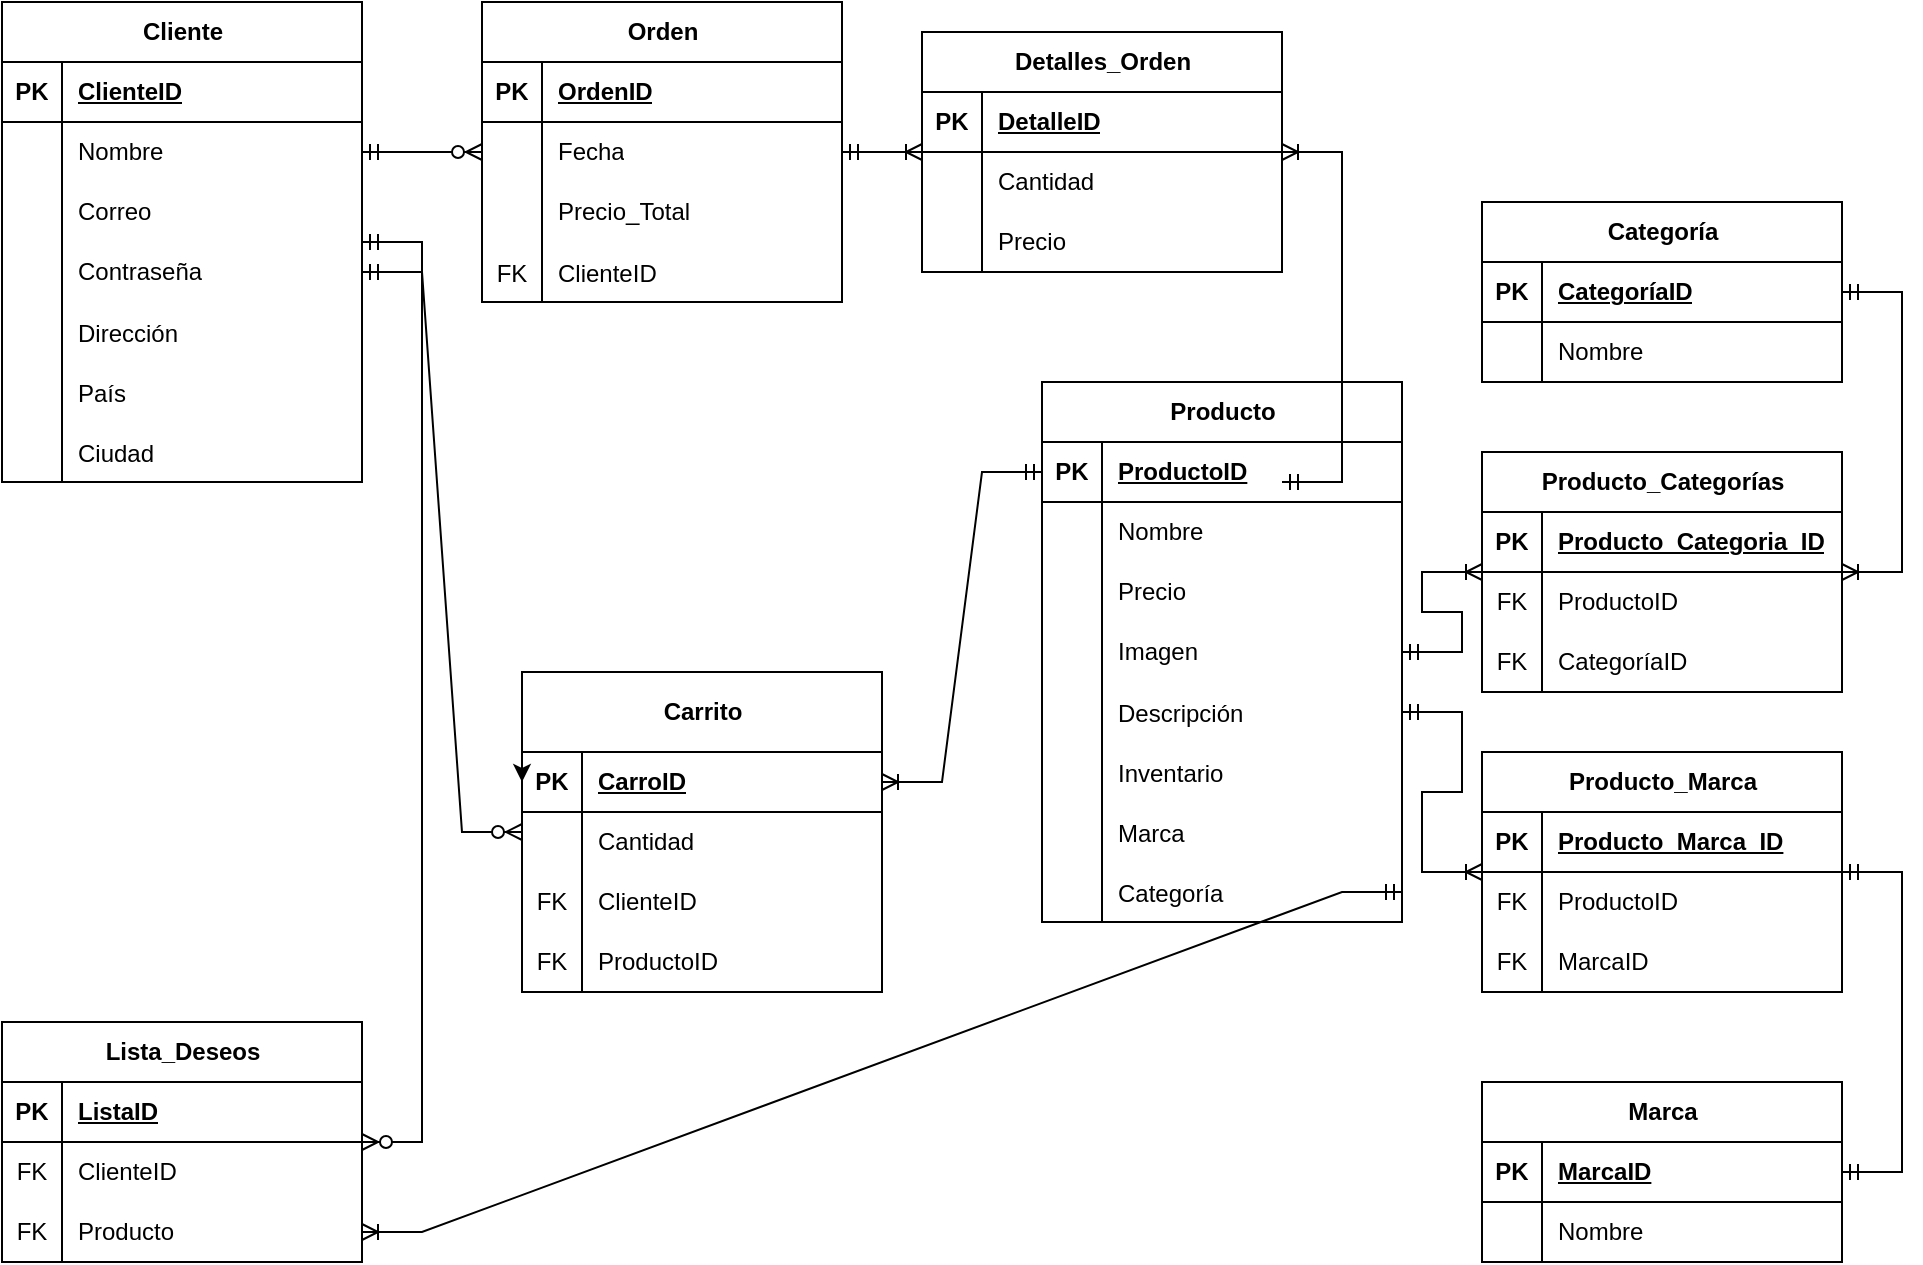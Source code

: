 <mxfile version="21.6.1" type="device">
  <diagram id="R2lEEEUBdFMjLlhIrx00" name="Page-1">
    <mxGraphModel dx="1440" dy="927" grid="1" gridSize="20" guides="1" tooltips="1" connect="1" arrows="1" fold="1" page="1" pageScale="1" pageWidth="1100" pageHeight="850" math="0" shadow="0" extFonts="Permanent Marker^https://fonts.googleapis.com/css?family=Permanent+Marker">
      <root>
        <mxCell id="0" />
        <mxCell id="1" parent="0" />
        <mxCell id="_iMURijKFg16cA9zglMu-1" value="Cliente" style="shape=table;startSize=30;container=1;collapsible=1;childLayout=tableLayout;fixedRows=1;rowLines=0;fontStyle=1;align=center;resizeLast=1;html=1;" vertex="1" parent="1">
          <mxGeometry x="80" y="20" width="180" height="240" as="geometry">
            <mxRectangle x="80" y="80" width="100" height="40" as="alternateBounds" />
          </mxGeometry>
        </mxCell>
        <mxCell id="_iMURijKFg16cA9zglMu-2" value="" style="shape=tableRow;horizontal=0;startSize=0;swimlaneHead=0;swimlaneBody=0;fillColor=none;collapsible=0;dropTarget=0;points=[[0,0.5],[1,0.5]];portConstraint=eastwest;top=0;left=0;right=0;bottom=1;" vertex="1" parent="_iMURijKFg16cA9zglMu-1">
          <mxGeometry y="30" width="180" height="30" as="geometry" />
        </mxCell>
        <mxCell id="_iMURijKFg16cA9zglMu-3" value="PK" style="shape=partialRectangle;connectable=0;fillColor=none;top=0;left=0;bottom=0;right=0;fontStyle=1;overflow=hidden;whiteSpace=wrap;html=1;" vertex="1" parent="_iMURijKFg16cA9zglMu-2">
          <mxGeometry width="30" height="30" as="geometry">
            <mxRectangle width="30" height="30" as="alternateBounds" />
          </mxGeometry>
        </mxCell>
        <mxCell id="_iMURijKFg16cA9zglMu-4" value="ClienteID" style="shape=partialRectangle;connectable=0;fillColor=none;top=0;left=0;bottom=0;right=0;align=left;spacingLeft=6;fontStyle=5;overflow=hidden;whiteSpace=wrap;html=1;" vertex="1" parent="_iMURijKFg16cA9zglMu-2">
          <mxGeometry x="30" width="150" height="30" as="geometry">
            <mxRectangle width="150" height="30" as="alternateBounds" />
          </mxGeometry>
        </mxCell>
        <mxCell id="_iMURijKFg16cA9zglMu-5" value="" style="shape=tableRow;horizontal=0;startSize=0;swimlaneHead=0;swimlaneBody=0;fillColor=none;collapsible=0;dropTarget=0;points=[[0,0.5],[1,0.5]];portConstraint=eastwest;top=0;left=0;right=0;bottom=0;" vertex="1" parent="_iMURijKFg16cA9zglMu-1">
          <mxGeometry y="60" width="180" height="30" as="geometry" />
        </mxCell>
        <mxCell id="_iMURijKFg16cA9zglMu-6" value="" style="shape=partialRectangle;connectable=0;fillColor=none;top=0;left=0;bottom=0;right=0;editable=1;overflow=hidden;whiteSpace=wrap;html=1;" vertex="1" parent="_iMURijKFg16cA9zglMu-5">
          <mxGeometry width="30" height="30" as="geometry">
            <mxRectangle width="30" height="30" as="alternateBounds" />
          </mxGeometry>
        </mxCell>
        <mxCell id="_iMURijKFg16cA9zglMu-7" value="Nombre" style="shape=partialRectangle;connectable=0;fillColor=none;top=0;left=0;bottom=0;right=0;align=left;spacingLeft=6;overflow=hidden;whiteSpace=wrap;html=1;" vertex="1" parent="_iMURijKFg16cA9zglMu-5">
          <mxGeometry x="30" width="150" height="30" as="geometry">
            <mxRectangle width="150" height="30" as="alternateBounds" />
          </mxGeometry>
        </mxCell>
        <mxCell id="_iMURijKFg16cA9zglMu-8" value="" style="shape=tableRow;horizontal=0;startSize=0;swimlaneHead=0;swimlaneBody=0;fillColor=none;collapsible=0;dropTarget=0;points=[[0,0.5],[1,0.5]];portConstraint=eastwest;top=0;left=0;right=0;bottom=0;" vertex="1" parent="_iMURijKFg16cA9zglMu-1">
          <mxGeometry y="90" width="180" height="30" as="geometry" />
        </mxCell>
        <mxCell id="_iMURijKFg16cA9zglMu-9" value="" style="shape=partialRectangle;connectable=0;fillColor=none;top=0;left=0;bottom=0;right=0;editable=1;overflow=hidden;whiteSpace=wrap;html=1;" vertex="1" parent="_iMURijKFg16cA9zglMu-8">
          <mxGeometry width="30" height="30" as="geometry">
            <mxRectangle width="30" height="30" as="alternateBounds" />
          </mxGeometry>
        </mxCell>
        <mxCell id="_iMURijKFg16cA9zglMu-10" value="Correo" style="shape=partialRectangle;connectable=0;fillColor=none;top=0;left=0;bottom=0;right=0;align=left;spacingLeft=6;overflow=hidden;whiteSpace=wrap;html=1;" vertex="1" parent="_iMURijKFg16cA9zglMu-8">
          <mxGeometry x="30" width="150" height="30" as="geometry">
            <mxRectangle width="150" height="30" as="alternateBounds" />
          </mxGeometry>
        </mxCell>
        <mxCell id="_iMURijKFg16cA9zglMu-11" value="" style="shape=tableRow;horizontal=0;startSize=0;swimlaneHead=0;swimlaneBody=0;fillColor=none;collapsible=0;dropTarget=0;points=[[0,0.5],[1,0.5]];portConstraint=eastwest;top=0;left=0;right=0;bottom=0;" vertex="1" parent="_iMURijKFg16cA9zglMu-1">
          <mxGeometry y="120" width="180" height="30" as="geometry" />
        </mxCell>
        <mxCell id="_iMURijKFg16cA9zglMu-12" value="" style="shape=partialRectangle;connectable=0;fillColor=none;top=0;left=0;bottom=0;right=0;editable=1;overflow=hidden;whiteSpace=wrap;html=1;" vertex="1" parent="_iMURijKFg16cA9zglMu-11">
          <mxGeometry width="30" height="30" as="geometry">
            <mxRectangle width="30" height="30" as="alternateBounds" />
          </mxGeometry>
        </mxCell>
        <mxCell id="_iMURijKFg16cA9zglMu-13" value="Contraseña" style="shape=partialRectangle;connectable=0;fillColor=none;top=0;left=0;bottom=0;right=0;align=left;spacingLeft=6;overflow=hidden;whiteSpace=wrap;html=1;" vertex="1" parent="_iMURijKFg16cA9zglMu-11">
          <mxGeometry x="30" width="150" height="30" as="geometry">
            <mxRectangle width="150" height="30" as="alternateBounds" />
          </mxGeometry>
        </mxCell>
        <mxCell id="_iMURijKFg16cA9zglMu-166" value="" style="shape=tableRow;horizontal=0;startSize=0;swimlaneHead=0;swimlaneBody=0;fillColor=none;collapsible=0;dropTarget=0;points=[[0,0.5],[1,0.5]];portConstraint=eastwest;top=0;left=0;right=0;bottom=0;" vertex="1" parent="_iMURijKFg16cA9zglMu-1">
          <mxGeometry y="150" width="180" height="30" as="geometry" />
        </mxCell>
        <mxCell id="_iMURijKFg16cA9zglMu-167" value="" style="shape=partialRectangle;connectable=0;fillColor=none;top=0;left=0;bottom=0;right=0;editable=1;overflow=hidden;" vertex="1" parent="_iMURijKFg16cA9zglMu-166">
          <mxGeometry width="30" height="30" as="geometry">
            <mxRectangle width="30" height="30" as="alternateBounds" />
          </mxGeometry>
        </mxCell>
        <mxCell id="_iMURijKFg16cA9zglMu-168" value="Dirección" style="shape=partialRectangle;connectable=0;fillColor=none;top=0;left=0;bottom=0;right=0;align=left;spacingLeft=6;overflow=hidden;" vertex="1" parent="_iMURijKFg16cA9zglMu-166">
          <mxGeometry x="30" width="150" height="30" as="geometry">
            <mxRectangle width="150" height="30" as="alternateBounds" />
          </mxGeometry>
        </mxCell>
        <mxCell id="_iMURijKFg16cA9zglMu-169" value="" style="shape=tableRow;horizontal=0;startSize=0;swimlaneHead=0;swimlaneBody=0;fillColor=none;collapsible=0;dropTarget=0;points=[[0,0.5],[1,0.5]];portConstraint=eastwest;top=0;left=0;right=0;bottom=0;" vertex="1" parent="_iMURijKFg16cA9zglMu-1">
          <mxGeometry y="180" width="180" height="30" as="geometry" />
        </mxCell>
        <mxCell id="_iMURijKFg16cA9zglMu-170" value="" style="shape=partialRectangle;connectable=0;fillColor=none;top=0;left=0;bottom=0;right=0;editable=1;overflow=hidden;" vertex="1" parent="_iMURijKFg16cA9zglMu-169">
          <mxGeometry width="30" height="30" as="geometry">
            <mxRectangle width="30" height="30" as="alternateBounds" />
          </mxGeometry>
        </mxCell>
        <mxCell id="_iMURijKFg16cA9zglMu-171" value="País" style="shape=partialRectangle;connectable=0;fillColor=none;top=0;left=0;bottom=0;right=0;align=left;spacingLeft=6;overflow=hidden;" vertex="1" parent="_iMURijKFg16cA9zglMu-169">
          <mxGeometry x="30" width="150" height="30" as="geometry">
            <mxRectangle width="150" height="30" as="alternateBounds" />
          </mxGeometry>
        </mxCell>
        <mxCell id="_iMURijKFg16cA9zglMu-178" value="" style="shape=tableRow;horizontal=0;startSize=0;swimlaneHead=0;swimlaneBody=0;fillColor=none;collapsible=0;dropTarget=0;points=[[0,0.5],[1,0.5]];portConstraint=eastwest;top=0;left=0;right=0;bottom=0;" vertex="1" parent="_iMURijKFg16cA9zglMu-1">
          <mxGeometry y="210" width="180" height="30" as="geometry" />
        </mxCell>
        <mxCell id="_iMURijKFg16cA9zglMu-179" value="" style="shape=partialRectangle;connectable=0;fillColor=none;top=0;left=0;bottom=0;right=0;editable=1;overflow=hidden;" vertex="1" parent="_iMURijKFg16cA9zglMu-178">
          <mxGeometry width="30" height="30" as="geometry">
            <mxRectangle width="30" height="30" as="alternateBounds" />
          </mxGeometry>
        </mxCell>
        <mxCell id="_iMURijKFg16cA9zglMu-180" value="Ciudad" style="shape=partialRectangle;connectable=0;fillColor=none;top=0;left=0;bottom=0;right=0;align=left;spacingLeft=6;overflow=hidden;" vertex="1" parent="_iMURijKFg16cA9zglMu-178">
          <mxGeometry x="30" width="150" height="30" as="geometry">
            <mxRectangle width="150" height="30" as="alternateBounds" />
          </mxGeometry>
        </mxCell>
        <mxCell id="_iMURijKFg16cA9zglMu-27" value="Orden" style="shape=table;startSize=30;container=1;collapsible=1;childLayout=tableLayout;fixedRows=1;rowLines=0;fontStyle=1;align=center;resizeLast=1;html=1;" vertex="1" parent="1">
          <mxGeometry x="320" y="20" width="180" height="150" as="geometry">
            <mxRectangle x="160" y="460" width="100" height="40" as="alternateBounds" />
          </mxGeometry>
        </mxCell>
        <mxCell id="_iMURijKFg16cA9zglMu-28" value="" style="shape=tableRow;horizontal=0;startSize=0;swimlaneHead=0;swimlaneBody=0;fillColor=none;collapsible=0;dropTarget=0;points=[[0,0.5],[1,0.5]];portConstraint=eastwest;top=0;left=0;right=0;bottom=1;" vertex="1" parent="_iMURijKFg16cA9zglMu-27">
          <mxGeometry y="30" width="180" height="30" as="geometry" />
        </mxCell>
        <mxCell id="_iMURijKFg16cA9zglMu-29" value="PK" style="shape=partialRectangle;connectable=0;fillColor=none;top=0;left=0;bottom=0;right=0;fontStyle=1;overflow=hidden;whiteSpace=wrap;html=1;" vertex="1" parent="_iMURijKFg16cA9zglMu-28">
          <mxGeometry width="30" height="30" as="geometry">
            <mxRectangle width="30" height="30" as="alternateBounds" />
          </mxGeometry>
        </mxCell>
        <mxCell id="_iMURijKFg16cA9zglMu-30" value="OrdenID" style="shape=partialRectangle;connectable=0;fillColor=none;top=0;left=0;bottom=0;right=0;align=left;spacingLeft=6;fontStyle=5;overflow=hidden;whiteSpace=wrap;html=1;" vertex="1" parent="_iMURijKFg16cA9zglMu-28">
          <mxGeometry x="30" width="150" height="30" as="geometry">
            <mxRectangle width="150" height="30" as="alternateBounds" />
          </mxGeometry>
        </mxCell>
        <mxCell id="_iMURijKFg16cA9zglMu-31" value="" style="shape=tableRow;horizontal=0;startSize=0;swimlaneHead=0;swimlaneBody=0;fillColor=none;collapsible=0;dropTarget=0;points=[[0,0.5],[1,0.5]];portConstraint=eastwest;top=0;left=0;right=0;bottom=0;" vertex="1" parent="_iMURijKFg16cA9zglMu-27">
          <mxGeometry y="60" width="180" height="30" as="geometry" />
        </mxCell>
        <mxCell id="_iMURijKFg16cA9zglMu-32" value="" style="shape=partialRectangle;connectable=0;fillColor=none;top=0;left=0;bottom=0;right=0;editable=1;overflow=hidden;whiteSpace=wrap;html=1;" vertex="1" parent="_iMURijKFg16cA9zglMu-31">
          <mxGeometry width="30" height="30" as="geometry">
            <mxRectangle width="30" height="30" as="alternateBounds" />
          </mxGeometry>
        </mxCell>
        <mxCell id="_iMURijKFg16cA9zglMu-33" value="Fecha" style="shape=partialRectangle;connectable=0;fillColor=none;top=0;left=0;bottom=0;right=0;align=left;spacingLeft=6;overflow=hidden;whiteSpace=wrap;html=1;" vertex="1" parent="_iMURijKFg16cA9zglMu-31">
          <mxGeometry x="30" width="150" height="30" as="geometry">
            <mxRectangle width="150" height="30" as="alternateBounds" />
          </mxGeometry>
        </mxCell>
        <mxCell id="_iMURijKFg16cA9zglMu-34" value="" style="shape=tableRow;horizontal=0;startSize=0;swimlaneHead=0;swimlaneBody=0;fillColor=none;collapsible=0;dropTarget=0;points=[[0,0.5],[1,0.5]];portConstraint=eastwest;top=0;left=0;right=0;bottom=0;" vertex="1" parent="_iMURijKFg16cA9zglMu-27">
          <mxGeometry y="90" width="180" height="30" as="geometry" />
        </mxCell>
        <mxCell id="_iMURijKFg16cA9zglMu-35" value="" style="shape=partialRectangle;connectable=0;fillColor=none;top=0;left=0;bottom=0;right=0;editable=1;overflow=hidden;whiteSpace=wrap;html=1;" vertex="1" parent="_iMURijKFg16cA9zglMu-34">
          <mxGeometry width="30" height="30" as="geometry">
            <mxRectangle width="30" height="30" as="alternateBounds" />
          </mxGeometry>
        </mxCell>
        <mxCell id="_iMURijKFg16cA9zglMu-36" value="Precio_Total" style="shape=partialRectangle;connectable=0;fillColor=none;top=0;left=0;bottom=0;right=0;align=left;spacingLeft=6;overflow=hidden;whiteSpace=wrap;html=1;" vertex="1" parent="_iMURijKFg16cA9zglMu-34">
          <mxGeometry x="30" width="150" height="30" as="geometry">
            <mxRectangle width="150" height="30" as="alternateBounds" />
          </mxGeometry>
        </mxCell>
        <mxCell id="_iMURijKFg16cA9zglMu-219" value="" style="shape=tableRow;horizontal=0;startSize=0;swimlaneHead=0;swimlaneBody=0;fillColor=none;collapsible=0;dropTarget=0;points=[[0,0.5],[1,0.5]];portConstraint=eastwest;top=0;left=0;right=0;bottom=0;" vertex="1" parent="_iMURijKFg16cA9zglMu-27">
          <mxGeometry y="120" width="180" height="30" as="geometry" />
        </mxCell>
        <mxCell id="_iMURijKFg16cA9zglMu-220" value="FK" style="shape=partialRectangle;connectable=0;fillColor=none;top=0;left=0;bottom=0;right=0;editable=1;overflow=hidden;" vertex="1" parent="_iMURijKFg16cA9zglMu-219">
          <mxGeometry width="30" height="30" as="geometry">
            <mxRectangle width="30" height="30" as="alternateBounds" />
          </mxGeometry>
        </mxCell>
        <mxCell id="_iMURijKFg16cA9zglMu-221" value="ClienteID" style="shape=partialRectangle;connectable=0;fillColor=none;top=0;left=0;bottom=0;right=0;align=left;spacingLeft=6;overflow=hidden;" vertex="1" parent="_iMURijKFg16cA9zglMu-219">
          <mxGeometry x="30" width="150" height="30" as="geometry">
            <mxRectangle width="150" height="30" as="alternateBounds" />
          </mxGeometry>
        </mxCell>
        <mxCell id="_iMURijKFg16cA9zglMu-41" value="Carrito" style="shape=table;startSize=40;container=1;collapsible=1;childLayout=tableLayout;fixedRows=1;rowLines=0;fontStyle=1;align=center;resizeLast=1;html=1;" vertex="1" parent="1">
          <mxGeometry x="340" y="355" width="180" height="160" as="geometry">
            <mxRectangle x="80" y="720" width="100" height="40" as="alternateBounds" />
          </mxGeometry>
        </mxCell>
        <mxCell id="_iMURijKFg16cA9zglMu-42" value="" style="shape=tableRow;horizontal=0;startSize=0;swimlaneHead=0;swimlaneBody=0;fillColor=none;collapsible=0;dropTarget=0;points=[[0,0.5],[1,0.5]];portConstraint=eastwest;top=0;left=0;right=0;bottom=1;" vertex="1" parent="_iMURijKFg16cA9zglMu-41">
          <mxGeometry y="40" width="180" height="30" as="geometry" />
        </mxCell>
        <mxCell id="_iMURijKFg16cA9zglMu-43" value="PK" style="shape=partialRectangle;connectable=0;fillColor=none;top=0;left=0;bottom=0;right=0;fontStyle=1;overflow=hidden;whiteSpace=wrap;html=1;" vertex="1" parent="_iMURijKFg16cA9zglMu-42">
          <mxGeometry width="30" height="30" as="geometry">
            <mxRectangle width="30" height="30" as="alternateBounds" />
          </mxGeometry>
        </mxCell>
        <mxCell id="_iMURijKFg16cA9zglMu-44" value="CarroID" style="shape=partialRectangle;connectable=0;fillColor=none;top=0;left=0;bottom=0;right=0;align=left;spacingLeft=6;fontStyle=5;overflow=hidden;whiteSpace=wrap;html=1;" vertex="1" parent="_iMURijKFg16cA9zglMu-42">
          <mxGeometry x="30" width="150" height="30" as="geometry">
            <mxRectangle width="150" height="30" as="alternateBounds" />
          </mxGeometry>
        </mxCell>
        <mxCell id="_iMURijKFg16cA9zglMu-45" value="" style="shape=tableRow;horizontal=0;startSize=0;swimlaneHead=0;swimlaneBody=0;fillColor=none;collapsible=0;dropTarget=0;points=[[0,0.5],[1,0.5]];portConstraint=eastwest;top=0;left=0;right=0;bottom=0;" vertex="1" parent="_iMURijKFg16cA9zglMu-41">
          <mxGeometry y="70" width="180" height="30" as="geometry" />
        </mxCell>
        <mxCell id="_iMURijKFg16cA9zglMu-46" value="" style="shape=partialRectangle;connectable=0;fillColor=none;top=0;left=0;bottom=0;right=0;editable=1;overflow=hidden;whiteSpace=wrap;html=1;" vertex="1" parent="_iMURijKFg16cA9zglMu-45">
          <mxGeometry width="30" height="30" as="geometry">
            <mxRectangle width="30" height="30" as="alternateBounds" />
          </mxGeometry>
        </mxCell>
        <mxCell id="_iMURijKFg16cA9zglMu-47" value="Cantidad" style="shape=partialRectangle;connectable=0;fillColor=none;top=0;left=0;bottom=0;right=0;align=left;spacingLeft=6;overflow=hidden;whiteSpace=wrap;html=1;" vertex="1" parent="_iMURijKFg16cA9zglMu-45">
          <mxGeometry x="30" width="150" height="30" as="geometry">
            <mxRectangle width="150" height="30" as="alternateBounds" />
          </mxGeometry>
        </mxCell>
        <mxCell id="_iMURijKFg16cA9zglMu-228" style="edgeStyle=orthogonalEdgeStyle;rounded=0;orthogonalLoop=1;jettySize=auto;html=1;exitX=0;exitY=0.25;exitDx=0;exitDy=0;entryX=0;entryY=0.5;entryDx=0;entryDy=0;" edge="1" parent="_iMURijKFg16cA9zglMu-41" source="_iMURijKFg16cA9zglMu-41" target="_iMURijKFg16cA9zglMu-42">
          <mxGeometry relative="1" as="geometry" />
        </mxCell>
        <mxCell id="_iMURijKFg16cA9zglMu-229" value="" style="shape=tableRow;horizontal=0;startSize=0;swimlaneHead=0;swimlaneBody=0;fillColor=none;collapsible=0;dropTarget=0;points=[[0,0.5],[1,0.5]];portConstraint=eastwest;top=0;left=0;right=0;bottom=0;" vertex="1" parent="_iMURijKFg16cA9zglMu-41">
          <mxGeometry y="100" width="180" height="30" as="geometry" />
        </mxCell>
        <mxCell id="_iMURijKFg16cA9zglMu-230" value="FK" style="shape=partialRectangle;connectable=0;fillColor=none;top=0;left=0;bottom=0;right=0;fontStyle=0;overflow=hidden;whiteSpace=wrap;html=1;" vertex="1" parent="_iMURijKFg16cA9zglMu-229">
          <mxGeometry width="30" height="30" as="geometry">
            <mxRectangle width="30" height="30" as="alternateBounds" />
          </mxGeometry>
        </mxCell>
        <mxCell id="_iMURijKFg16cA9zglMu-231" value="ClienteID" style="shape=partialRectangle;connectable=0;fillColor=none;top=0;left=0;bottom=0;right=0;align=left;spacingLeft=6;fontStyle=0;overflow=hidden;whiteSpace=wrap;html=1;" vertex="1" parent="_iMURijKFg16cA9zglMu-229">
          <mxGeometry x="30" width="150" height="30" as="geometry">
            <mxRectangle width="150" height="30" as="alternateBounds" />
          </mxGeometry>
        </mxCell>
        <mxCell id="_iMURijKFg16cA9zglMu-232" value="" style="shape=tableRow;horizontal=0;startSize=0;swimlaneHead=0;swimlaneBody=0;fillColor=none;collapsible=0;dropTarget=0;points=[[0,0.5],[1,0.5]];portConstraint=eastwest;top=0;left=0;right=0;bottom=0;" vertex="1" parent="_iMURijKFg16cA9zglMu-41">
          <mxGeometry y="130" width="180" height="30" as="geometry" />
        </mxCell>
        <mxCell id="_iMURijKFg16cA9zglMu-233" value="FK" style="shape=partialRectangle;connectable=0;fillColor=none;top=0;left=0;bottom=0;right=0;fontStyle=0;overflow=hidden;whiteSpace=wrap;html=1;" vertex="1" parent="_iMURijKFg16cA9zglMu-232">
          <mxGeometry width="30" height="30" as="geometry">
            <mxRectangle width="30" height="30" as="alternateBounds" />
          </mxGeometry>
        </mxCell>
        <mxCell id="_iMURijKFg16cA9zglMu-234" value="ProductoID" style="shape=partialRectangle;connectable=0;fillColor=none;top=0;left=0;bottom=0;right=0;align=left;spacingLeft=6;fontStyle=0;overflow=hidden;whiteSpace=wrap;html=1;" vertex="1" parent="_iMURijKFg16cA9zglMu-232">
          <mxGeometry x="30" width="150" height="30" as="geometry">
            <mxRectangle width="150" height="30" as="alternateBounds" />
          </mxGeometry>
        </mxCell>
        <mxCell id="_iMURijKFg16cA9zglMu-54" value="Lista_Deseos" style="shape=table;startSize=30;container=1;collapsible=1;childLayout=tableLayout;fixedRows=1;rowLines=0;fontStyle=1;align=center;resizeLast=1;html=1;" vertex="1" parent="1">
          <mxGeometry x="80" y="530" width="180" height="120" as="geometry">
            <mxRectangle x="640" y="720" width="100" height="40" as="alternateBounds" />
          </mxGeometry>
        </mxCell>
        <mxCell id="_iMURijKFg16cA9zglMu-55" value="" style="shape=tableRow;horizontal=0;startSize=0;swimlaneHead=0;swimlaneBody=0;fillColor=none;collapsible=0;dropTarget=0;points=[[0,0.5],[1,0.5]];portConstraint=eastwest;top=0;left=0;right=0;bottom=1;" vertex="1" parent="_iMURijKFg16cA9zglMu-54">
          <mxGeometry y="30" width="180" height="30" as="geometry" />
        </mxCell>
        <mxCell id="_iMURijKFg16cA9zglMu-56" value="PK" style="shape=partialRectangle;connectable=0;fillColor=none;top=0;left=0;bottom=0;right=0;fontStyle=1;overflow=hidden;whiteSpace=wrap;html=1;" vertex="1" parent="_iMURijKFg16cA9zglMu-55">
          <mxGeometry width="30" height="30" as="geometry">
            <mxRectangle width="30" height="30" as="alternateBounds" />
          </mxGeometry>
        </mxCell>
        <mxCell id="_iMURijKFg16cA9zglMu-57" value="ListaID" style="shape=partialRectangle;connectable=0;fillColor=none;top=0;left=0;bottom=0;right=0;align=left;spacingLeft=6;fontStyle=5;overflow=hidden;whiteSpace=wrap;html=1;" vertex="1" parent="_iMURijKFg16cA9zglMu-55">
          <mxGeometry x="30" width="150" height="30" as="geometry">
            <mxRectangle width="150" height="30" as="alternateBounds" />
          </mxGeometry>
        </mxCell>
        <mxCell id="_iMURijKFg16cA9zglMu-222" value="" style="shape=tableRow;horizontal=0;startSize=0;swimlaneHead=0;swimlaneBody=0;fillColor=none;collapsible=0;dropTarget=0;points=[[0,0.5],[1,0.5]];portConstraint=eastwest;top=0;left=0;right=0;bottom=0;" vertex="1" parent="_iMURijKFg16cA9zglMu-54">
          <mxGeometry y="60" width="180" height="30" as="geometry" />
        </mxCell>
        <mxCell id="_iMURijKFg16cA9zglMu-223" value="FK" style="shape=partialRectangle;connectable=0;fillColor=none;top=0;left=0;bottom=0;right=0;fontStyle=0;overflow=hidden;whiteSpace=wrap;html=1;" vertex="1" parent="_iMURijKFg16cA9zglMu-222">
          <mxGeometry width="30" height="30" as="geometry">
            <mxRectangle width="30" height="30" as="alternateBounds" />
          </mxGeometry>
        </mxCell>
        <mxCell id="_iMURijKFg16cA9zglMu-224" value="ClienteID" style="shape=partialRectangle;connectable=0;fillColor=none;top=0;left=0;bottom=0;right=0;align=left;spacingLeft=6;fontStyle=0;overflow=hidden;whiteSpace=wrap;html=1;" vertex="1" parent="_iMURijKFg16cA9zglMu-222">
          <mxGeometry x="30" width="150" height="30" as="geometry">
            <mxRectangle width="150" height="30" as="alternateBounds" />
          </mxGeometry>
        </mxCell>
        <mxCell id="_iMURijKFg16cA9zglMu-225" value="" style="shape=tableRow;horizontal=0;startSize=0;swimlaneHead=0;swimlaneBody=0;fillColor=none;collapsible=0;dropTarget=0;points=[[0,0.5],[1,0.5]];portConstraint=eastwest;top=0;left=0;right=0;bottom=0;" vertex="1" parent="_iMURijKFg16cA9zglMu-54">
          <mxGeometry y="90" width="180" height="30" as="geometry" />
        </mxCell>
        <mxCell id="_iMURijKFg16cA9zglMu-226" value="FK" style="shape=partialRectangle;connectable=0;fillColor=none;top=0;left=0;bottom=0;right=0;fontStyle=0;overflow=hidden;whiteSpace=wrap;html=1;" vertex="1" parent="_iMURijKFg16cA9zglMu-225">
          <mxGeometry width="30" height="30" as="geometry">
            <mxRectangle width="30" height="30" as="alternateBounds" />
          </mxGeometry>
        </mxCell>
        <mxCell id="_iMURijKFg16cA9zglMu-227" value="Producto" style="shape=partialRectangle;connectable=0;fillColor=none;top=0;left=0;bottom=0;right=0;align=left;spacingLeft=6;fontStyle=0;overflow=hidden;whiteSpace=wrap;html=1;" vertex="1" parent="_iMURijKFg16cA9zglMu-225">
          <mxGeometry x="30" width="150" height="30" as="geometry">
            <mxRectangle width="150" height="30" as="alternateBounds" />
          </mxGeometry>
        </mxCell>
        <mxCell id="_iMURijKFg16cA9zglMu-80" value="Detalles_Orden" style="shape=table;startSize=30;container=1;collapsible=1;childLayout=tableLayout;fixedRows=1;rowLines=0;fontStyle=1;align=center;resizeLast=1;html=1;" vertex="1" parent="1">
          <mxGeometry x="540" y="35" width="180" height="120" as="geometry">
            <mxRectangle x="160" y="300" width="100" height="40" as="alternateBounds" />
          </mxGeometry>
        </mxCell>
        <mxCell id="_iMURijKFg16cA9zglMu-81" value="" style="shape=tableRow;horizontal=0;startSize=0;swimlaneHead=0;swimlaneBody=0;fillColor=none;collapsible=0;dropTarget=0;points=[[0,0.5],[1,0.5]];portConstraint=eastwest;top=0;left=0;right=0;bottom=1;" vertex="1" parent="_iMURijKFg16cA9zglMu-80">
          <mxGeometry y="30" width="180" height="30" as="geometry" />
        </mxCell>
        <mxCell id="_iMURijKFg16cA9zglMu-82" value="PK" style="shape=partialRectangle;connectable=0;fillColor=none;top=0;left=0;bottom=0;right=0;fontStyle=1;overflow=hidden;whiteSpace=wrap;html=1;" vertex="1" parent="_iMURijKFg16cA9zglMu-81">
          <mxGeometry width="30" height="30" as="geometry">
            <mxRectangle width="30" height="30" as="alternateBounds" />
          </mxGeometry>
        </mxCell>
        <mxCell id="_iMURijKFg16cA9zglMu-83" value="DetalleID" style="shape=partialRectangle;connectable=0;fillColor=none;top=0;left=0;bottom=0;right=0;align=left;spacingLeft=6;fontStyle=5;overflow=hidden;whiteSpace=wrap;html=1;" vertex="1" parent="_iMURijKFg16cA9zglMu-81">
          <mxGeometry x="30" width="150" height="30" as="geometry">
            <mxRectangle width="150" height="30" as="alternateBounds" />
          </mxGeometry>
        </mxCell>
        <mxCell id="_iMURijKFg16cA9zglMu-84" value="" style="shape=tableRow;horizontal=0;startSize=0;swimlaneHead=0;swimlaneBody=0;fillColor=none;collapsible=0;dropTarget=0;points=[[0,0.5],[1,0.5]];portConstraint=eastwest;top=0;left=0;right=0;bottom=0;" vertex="1" parent="_iMURijKFg16cA9zglMu-80">
          <mxGeometry y="60" width="180" height="30" as="geometry" />
        </mxCell>
        <mxCell id="_iMURijKFg16cA9zglMu-85" value="" style="shape=partialRectangle;connectable=0;fillColor=none;top=0;left=0;bottom=0;right=0;editable=1;overflow=hidden;whiteSpace=wrap;html=1;" vertex="1" parent="_iMURijKFg16cA9zglMu-84">
          <mxGeometry width="30" height="30" as="geometry">
            <mxRectangle width="30" height="30" as="alternateBounds" />
          </mxGeometry>
        </mxCell>
        <mxCell id="_iMURijKFg16cA9zglMu-86" value="Cantidad" style="shape=partialRectangle;connectable=0;fillColor=none;top=0;left=0;bottom=0;right=0;align=left;spacingLeft=6;overflow=hidden;whiteSpace=wrap;html=1;" vertex="1" parent="_iMURijKFg16cA9zglMu-84">
          <mxGeometry x="30" width="150" height="30" as="geometry">
            <mxRectangle width="150" height="30" as="alternateBounds" />
          </mxGeometry>
        </mxCell>
        <mxCell id="_iMURijKFg16cA9zglMu-87" value="" style="shape=tableRow;horizontal=0;startSize=0;swimlaneHead=0;swimlaneBody=0;fillColor=none;collapsible=0;dropTarget=0;points=[[0,0.5],[1,0.5]];portConstraint=eastwest;top=0;left=0;right=0;bottom=0;" vertex="1" parent="_iMURijKFg16cA9zglMu-80">
          <mxGeometry y="90" width="180" height="30" as="geometry" />
        </mxCell>
        <mxCell id="_iMURijKFg16cA9zglMu-88" value="" style="shape=partialRectangle;connectable=0;fillColor=none;top=0;left=0;bottom=0;right=0;editable=1;overflow=hidden;whiteSpace=wrap;html=1;" vertex="1" parent="_iMURijKFg16cA9zglMu-87">
          <mxGeometry width="30" height="30" as="geometry">
            <mxRectangle width="30" height="30" as="alternateBounds" />
          </mxGeometry>
        </mxCell>
        <mxCell id="_iMURijKFg16cA9zglMu-89" value="Precio" style="shape=partialRectangle;connectable=0;fillColor=none;top=0;left=0;bottom=0;right=0;align=left;spacingLeft=6;overflow=hidden;whiteSpace=wrap;html=1;" vertex="1" parent="_iMURijKFg16cA9zglMu-87">
          <mxGeometry x="30" width="150" height="30" as="geometry">
            <mxRectangle width="150" height="30" as="alternateBounds" />
          </mxGeometry>
        </mxCell>
        <mxCell id="_iMURijKFg16cA9zglMu-93" value="Producto" style="shape=table;startSize=30;container=1;collapsible=1;childLayout=tableLayout;fixedRows=1;rowLines=0;fontStyle=1;align=center;resizeLast=1;html=1;" vertex="1" parent="1">
          <mxGeometry x="600" y="210" width="180" height="270" as="geometry">
            <mxRectangle x="400" y="80" width="100" height="40" as="alternateBounds" />
          </mxGeometry>
        </mxCell>
        <mxCell id="_iMURijKFg16cA9zglMu-94" value="" style="shape=tableRow;horizontal=0;startSize=0;swimlaneHead=0;swimlaneBody=0;fillColor=none;collapsible=0;dropTarget=0;points=[[0,0.5],[1,0.5]];portConstraint=eastwest;top=0;left=0;right=0;bottom=1;" vertex="1" parent="_iMURijKFg16cA9zglMu-93">
          <mxGeometry y="30" width="180" height="30" as="geometry" />
        </mxCell>
        <mxCell id="_iMURijKFg16cA9zglMu-95" value="PK" style="shape=partialRectangle;connectable=0;fillColor=none;top=0;left=0;bottom=0;right=0;fontStyle=1;overflow=hidden;whiteSpace=wrap;html=1;" vertex="1" parent="_iMURijKFg16cA9zglMu-94">
          <mxGeometry width="30" height="30" as="geometry">
            <mxRectangle width="30" height="30" as="alternateBounds" />
          </mxGeometry>
        </mxCell>
        <mxCell id="_iMURijKFg16cA9zglMu-96" value="ProductoID" style="shape=partialRectangle;connectable=0;fillColor=none;top=0;left=0;bottom=0;right=0;align=left;spacingLeft=6;fontStyle=5;overflow=hidden;whiteSpace=wrap;html=1;" vertex="1" parent="_iMURijKFg16cA9zglMu-94">
          <mxGeometry x="30" width="150" height="30" as="geometry">
            <mxRectangle width="150" height="30" as="alternateBounds" />
          </mxGeometry>
        </mxCell>
        <mxCell id="_iMURijKFg16cA9zglMu-97" value="" style="shape=tableRow;horizontal=0;startSize=0;swimlaneHead=0;swimlaneBody=0;fillColor=none;collapsible=0;dropTarget=0;points=[[0,0.5],[1,0.5]];portConstraint=eastwest;top=0;left=0;right=0;bottom=0;" vertex="1" parent="_iMURijKFg16cA9zglMu-93">
          <mxGeometry y="60" width="180" height="30" as="geometry" />
        </mxCell>
        <mxCell id="_iMURijKFg16cA9zglMu-98" value="" style="shape=partialRectangle;connectable=0;fillColor=none;top=0;left=0;bottom=0;right=0;editable=1;overflow=hidden;whiteSpace=wrap;html=1;" vertex="1" parent="_iMURijKFg16cA9zglMu-97">
          <mxGeometry width="30" height="30" as="geometry">
            <mxRectangle width="30" height="30" as="alternateBounds" />
          </mxGeometry>
        </mxCell>
        <mxCell id="_iMURijKFg16cA9zglMu-99" value="Nombre" style="shape=partialRectangle;connectable=0;fillColor=none;top=0;left=0;bottom=0;right=0;align=left;spacingLeft=6;overflow=hidden;whiteSpace=wrap;html=1;" vertex="1" parent="_iMURijKFg16cA9zglMu-97">
          <mxGeometry x="30" width="150" height="30" as="geometry">
            <mxRectangle width="150" height="30" as="alternateBounds" />
          </mxGeometry>
        </mxCell>
        <mxCell id="_iMURijKFg16cA9zglMu-100" value="" style="shape=tableRow;horizontal=0;startSize=0;swimlaneHead=0;swimlaneBody=0;fillColor=none;collapsible=0;dropTarget=0;points=[[0,0.5],[1,0.5]];portConstraint=eastwest;top=0;left=0;right=0;bottom=0;" vertex="1" parent="_iMURijKFg16cA9zglMu-93">
          <mxGeometry y="90" width="180" height="30" as="geometry" />
        </mxCell>
        <mxCell id="_iMURijKFg16cA9zglMu-101" value="" style="shape=partialRectangle;connectable=0;fillColor=none;top=0;left=0;bottom=0;right=0;editable=1;overflow=hidden;whiteSpace=wrap;html=1;" vertex="1" parent="_iMURijKFg16cA9zglMu-100">
          <mxGeometry width="30" height="30" as="geometry">
            <mxRectangle width="30" height="30" as="alternateBounds" />
          </mxGeometry>
        </mxCell>
        <mxCell id="_iMURijKFg16cA9zglMu-102" value="Precio" style="shape=partialRectangle;connectable=0;fillColor=none;top=0;left=0;bottom=0;right=0;align=left;spacingLeft=6;overflow=hidden;whiteSpace=wrap;html=1;" vertex="1" parent="_iMURijKFg16cA9zglMu-100">
          <mxGeometry x="30" width="150" height="30" as="geometry">
            <mxRectangle width="150" height="30" as="alternateBounds" />
          </mxGeometry>
        </mxCell>
        <mxCell id="_iMURijKFg16cA9zglMu-103" value="" style="shape=tableRow;horizontal=0;startSize=0;swimlaneHead=0;swimlaneBody=0;fillColor=none;collapsible=0;dropTarget=0;points=[[0,0.5],[1,0.5]];portConstraint=eastwest;top=0;left=0;right=0;bottom=0;" vertex="1" parent="_iMURijKFg16cA9zglMu-93">
          <mxGeometry y="120" width="180" height="30" as="geometry" />
        </mxCell>
        <mxCell id="_iMURijKFg16cA9zglMu-104" value="" style="shape=partialRectangle;connectable=0;fillColor=none;top=0;left=0;bottom=0;right=0;editable=1;overflow=hidden;whiteSpace=wrap;html=1;" vertex="1" parent="_iMURijKFg16cA9zglMu-103">
          <mxGeometry width="30" height="30" as="geometry">
            <mxRectangle width="30" height="30" as="alternateBounds" />
          </mxGeometry>
        </mxCell>
        <mxCell id="_iMURijKFg16cA9zglMu-105" value="Imagen" style="shape=partialRectangle;connectable=0;fillColor=none;top=0;left=0;bottom=0;right=0;align=left;spacingLeft=6;overflow=hidden;whiteSpace=wrap;html=1;" vertex="1" parent="_iMURijKFg16cA9zglMu-103">
          <mxGeometry x="30" width="150" height="30" as="geometry">
            <mxRectangle width="150" height="30" as="alternateBounds" />
          </mxGeometry>
        </mxCell>
        <mxCell id="_iMURijKFg16cA9zglMu-203" value="" style="shape=tableRow;horizontal=0;startSize=0;swimlaneHead=0;swimlaneBody=0;fillColor=none;collapsible=0;dropTarget=0;points=[[0,0.5],[1,0.5]];portConstraint=eastwest;top=0;left=0;right=0;bottom=0;" vertex="1" parent="_iMURijKFg16cA9zglMu-93">
          <mxGeometry y="150" width="180" height="30" as="geometry" />
        </mxCell>
        <mxCell id="_iMURijKFg16cA9zglMu-204" value="" style="shape=partialRectangle;connectable=0;fillColor=none;top=0;left=0;bottom=0;right=0;editable=1;overflow=hidden;" vertex="1" parent="_iMURijKFg16cA9zglMu-203">
          <mxGeometry width="30" height="30" as="geometry">
            <mxRectangle width="30" height="30" as="alternateBounds" />
          </mxGeometry>
        </mxCell>
        <mxCell id="_iMURijKFg16cA9zglMu-205" value="Descripción" style="shape=partialRectangle;connectable=0;fillColor=none;top=0;left=0;bottom=0;right=0;align=left;spacingLeft=6;overflow=hidden;" vertex="1" parent="_iMURijKFg16cA9zglMu-203">
          <mxGeometry x="30" width="150" height="30" as="geometry">
            <mxRectangle width="150" height="30" as="alternateBounds" />
          </mxGeometry>
        </mxCell>
        <mxCell id="_iMURijKFg16cA9zglMu-206" value="" style="shape=tableRow;horizontal=0;startSize=0;swimlaneHead=0;swimlaneBody=0;fillColor=none;collapsible=0;dropTarget=0;points=[[0,0.5],[1,0.5]];portConstraint=eastwest;top=0;left=0;right=0;bottom=0;" vertex="1" parent="_iMURijKFg16cA9zglMu-93">
          <mxGeometry y="180" width="180" height="30" as="geometry" />
        </mxCell>
        <mxCell id="_iMURijKFg16cA9zglMu-207" value="" style="shape=partialRectangle;connectable=0;fillColor=none;top=0;left=0;bottom=0;right=0;editable=1;overflow=hidden;" vertex="1" parent="_iMURijKFg16cA9zglMu-206">
          <mxGeometry width="30" height="30" as="geometry">
            <mxRectangle width="30" height="30" as="alternateBounds" />
          </mxGeometry>
        </mxCell>
        <mxCell id="_iMURijKFg16cA9zglMu-208" value="Inventario" style="shape=partialRectangle;connectable=0;fillColor=none;top=0;left=0;bottom=0;right=0;align=left;spacingLeft=6;overflow=hidden;" vertex="1" parent="_iMURijKFg16cA9zglMu-206">
          <mxGeometry x="30" width="150" height="30" as="geometry">
            <mxRectangle width="150" height="30" as="alternateBounds" />
          </mxGeometry>
        </mxCell>
        <mxCell id="_iMURijKFg16cA9zglMu-209" value="" style="shape=tableRow;horizontal=0;startSize=0;swimlaneHead=0;swimlaneBody=0;fillColor=none;collapsible=0;dropTarget=0;points=[[0,0.5],[1,0.5]];portConstraint=eastwest;top=0;left=0;right=0;bottom=0;" vertex="1" parent="_iMURijKFg16cA9zglMu-93">
          <mxGeometry y="210" width="180" height="30" as="geometry" />
        </mxCell>
        <mxCell id="_iMURijKFg16cA9zglMu-210" value="" style="shape=partialRectangle;connectable=0;fillColor=none;top=0;left=0;bottom=0;right=0;editable=1;overflow=hidden;" vertex="1" parent="_iMURijKFg16cA9zglMu-209">
          <mxGeometry width="30" height="30" as="geometry">
            <mxRectangle width="30" height="30" as="alternateBounds" />
          </mxGeometry>
        </mxCell>
        <mxCell id="_iMURijKFg16cA9zglMu-211" value="Marca" style="shape=partialRectangle;connectable=0;fillColor=none;top=0;left=0;bottom=0;right=0;align=left;spacingLeft=6;overflow=hidden;" vertex="1" parent="_iMURijKFg16cA9zglMu-209">
          <mxGeometry x="30" width="150" height="30" as="geometry">
            <mxRectangle width="150" height="30" as="alternateBounds" />
          </mxGeometry>
        </mxCell>
        <mxCell id="_iMURijKFg16cA9zglMu-212" value="" style="shape=tableRow;horizontal=0;startSize=0;swimlaneHead=0;swimlaneBody=0;fillColor=none;collapsible=0;dropTarget=0;points=[[0,0.5],[1,0.5]];portConstraint=eastwest;top=0;left=0;right=0;bottom=0;" vertex="1" parent="_iMURijKFg16cA9zglMu-93">
          <mxGeometry y="240" width="180" height="30" as="geometry" />
        </mxCell>
        <mxCell id="_iMURijKFg16cA9zglMu-213" value="" style="shape=partialRectangle;connectable=0;fillColor=none;top=0;left=0;bottom=0;right=0;editable=1;overflow=hidden;" vertex="1" parent="_iMURijKFg16cA9zglMu-212">
          <mxGeometry width="30" height="30" as="geometry">
            <mxRectangle width="30" height="30" as="alternateBounds" />
          </mxGeometry>
        </mxCell>
        <mxCell id="_iMURijKFg16cA9zglMu-214" value="Categoría" style="shape=partialRectangle;connectable=0;fillColor=none;top=0;left=0;bottom=0;right=0;align=left;spacingLeft=6;overflow=hidden;" vertex="1" parent="_iMURijKFg16cA9zglMu-212">
          <mxGeometry x="30" width="150" height="30" as="geometry">
            <mxRectangle width="150" height="30" as="alternateBounds" />
          </mxGeometry>
        </mxCell>
        <mxCell id="_iMURijKFg16cA9zglMu-106" value="Marca" style="shape=table;startSize=30;container=1;collapsible=1;childLayout=tableLayout;fixedRows=1;rowLines=0;fontStyle=1;align=center;resizeLast=1;html=1;" vertex="1" parent="1">
          <mxGeometry x="820" y="560" width="180" height="90" as="geometry">
            <mxRectangle x="640" y="80" width="100" height="40" as="alternateBounds" />
          </mxGeometry>
        </mxCell>
        <mxCell id="_iMURijKFg16cA9zglMu-107" value="" style="shape=tableRow;horizontal=0;startSize=0;swimlaneHead=0;swimlaneBody=0;fillColor=none;collapsible=0;dropTarget=0;points=[[0,0.5],[1,0.5]];portConstraint=eastwest;top=0;left=0;right=0;bottom=1;" vertex="1" parent="_iMURijKFg16cA9zglMu-106">
          <mxGeometry y="30" width="180" height="30" as="geometry" />
        </mxCell>
        <mxCell id="_iMURijKFg16cA9zglMu-108" value="PK" style="shape=partialRectangle;connectable=0;fillColor=none;top=0;left=0;bottom=0;right=0;fontStyle=1;overflow=hidden;whiteSpace=wrap;html=1;" vertex="1" parent="_iMURijKFg16cA9zglMu-107">
          <mxGeometry width="30" height="30" as="geometry">
            <mxRectangle width="30" height="30" as="alternateBounds" />
          </mxGeometry>
        </mxCell>
        <mxCell id="_iMURijKFg16cA9zglMu-109" value="MarcaID" style="shape=partialRectangle;connectable=0;fillColor=none;top=0;left=0;bottom=0;right=0;align=left;spacingLeft=6;fontStyle=5;overflow=hidden;whiteSpace=wrap;html=1;" vertex="1" parent="_iMURijKFg16cA9zglMu-107">
          <mxGeometry x="30" width="150" height="30" as="geometry">
            <mxRectangle width="150" height="30" as="alternateBounds" />
          </mxGeometry>
        </mxCell>
        <mxCell id="_iMURijKFg16cA9zglMu-110" value="" style="shape=tableRow;horizontal=0;startSize=0;swimlaneHead=0;swimlaneBody=0;fillColor=none;collapsible=0;dropTarget=0;points=[[0,0.5],[1,0.5]];portConstraint=eastwest;top=0;left=0;right=0;bottom=0;" vertex="1" parent="_iMURijKFg16cA9zglMu-106">
          <mxGeometry y="60" width="180" height="30" as="geometry" />
        </mxCell>
        <mxCell id="_iMURijKFg16cA9zglMu-111" value="" style="shape=partialRectangle;connectable=0;fillColor=none;top=0;left=0;bottom=0;right=0;editable=1;overflow=hidden;whiteSpace=wrap;html=1;" vertex="1" parent="_iMURijKFg16cA9zglMu-110">
          <mxGeometry width="30" height="30" as="geometry">
            <mxRectangle width="30" height="30" as="alternateBounds" />
          </mxGeometry>
        </mxCell>
        <mxCell id="_iMURijKFg16cA9zglMu-112" value="Nombre" style="shape=partialRectangle;connectable=0;fillColor=none;top=0;left=0;bottom=0;right=0;align=left;spacingLeft=6;overflow=hidden;whiteSpace=wrap;html=1;" vertex="1" parent="_iMURijKFg16cA9zglMu-110">
          <mxGeometry x="30" width="150" height="30" as="geometry">
            <mxRectangle width="150" height="30" as="alternateBounds" />
          </mxGeometry>
        </mxCell>
        <mxCell id="_iMURijKFg16cA9zglMu-119" value="Categoría" style="shape=table;startSize=30;container=1;collapsible=1;childLayout=tableLayout;fixedRows=1;rowLines=0;fontStyle=1;align=center;resizeLast=1;html=1;" vertex="1" parent="1">
          <mxGeometry x="820" y="120" width="180" height="90" as="geometry">
            <mxRectangle x="420" y="260" width="100" height="40" as="alternateBounds" />
          </mxGeometry>
        </mxCell>
        <mxCell id="_iMURijKFg16cA9zglMu-120" value="" style="shape=tableRow;horizontal=0;startSize=0;swimlaneHead=0;swimlaneBody=0;fillColor=none;collapsible=0;dropTarget=0;points=[[0,0.5],[1,0.5]];portConstraint=eastwest;top=0;left=0;right=0;bottom=1;" vertex="1" parent="_iMURijKFg16cA9zglMu-119">
          <mxGeometry y="30" width="180" height="30" as="geometry" />
        </mxCell>
        <mxCell id="_iMURijKFg16cA9zglMu-121" value="PK" style="shape=partialRectangle;connectable=0;fillColor=none;top=0;left=0;bottom=0;right=0;fontStyle=1;overflow=hidden;whiteSpace=wrap;html=1;" vertex="1" parent="_iMURijKFg16cA9zglMu-120">
          <mxGeometry width="30" height="30" as="geometry">
            <mxRectangle width="30" height="30" as="alternateBounds" />
          </mxGeometry>
        </mxCell>
        <mxCell id="_iMURijKFg16cA9zglMu-122" value="CategoríaID" style="shape=partialRectangle;connectable=0;fillColor=none;top=0;left=0;bottom=0;right=0;align=left;spacingLeft=6;fontStyle=5;overflow=hidden;whiteSpace=wrap;html=1;" vertex="1" parent="_iMURijKFg16cA9zglMu-120">
          <mxGeometry x="30" width="150" height="30" as="geometry">
            <mxRectangle width="150" height="30" as="alternateBounds" />
          </mxGeometry>
        </mxCell>
        <mxCell id="_iMURijKFg16cA9zglMu-123" value="" style="shape=tableRow;horizontal=0;startSize=0;swimlaneHead=0;swimlaneBody=0;fillColor=none;collapsible=0;dropTarget=0;points=[[0,0.5],[1,0.5]];portConstraint=eastwest;top=0;left=0;right=0;bottom=0;" vertex="1" parent="_iMURijKFg16cA9zglMu-119">
          <mxGeometry y="60" width="180" height="30" as="geometry" />
        </mxCell>
        <mxCell id="_iMURijKFg16cA9zglMu-124" value="" style="shape=partialRectangle;connectable=0;fillColor=none;top=0;left=0;bottom=0;right=0;editable=1;overflow=hidden;whiteSpace=wrap;html=1;" vertex="1" parent="_iMURijKFg16cA9zglMu-123">
          <mxGeometry width="30" height="30" as="geometry">
            <mxRectangle width="30" height="30" as="alternateBounds" />
          </mxGeometry>
        </mxCell>
        <mxCell id="_iMURijKFg16cA9zglMu-125" value="Nombre" style="shape=partialRectangle;connectable=0;fillColor=none;top=0;left=0;bottom=0;right=0;align=left;spacingLeft=6;overflow=hidden;whiteSpace=wrap;html=1;" vertex="1" parent="_iMURijKFg16cA9zglMu-123">
          <mxGeometry x="30" width="150" height="30" as="geometry">
            <mxRectangle width="150" height="30" as="alternateBounds" />
          </mxGeometry>
        </mxCell>
        <mxCell id="_iMURijKFg16cA9zglMu-132" value="Producto_Categorías" style="shape=table;startSize=30;container=1;collapsible=1;childLayout=tableLayout;fixedRows=1;rowLines=0;fontStyle=1;align=center;resizeLast=1;html=1;" vertex="1" parent="1">
          <mxGeometry x="820" y="245" width="180" height="120" as="geometry">
            <mxRectangle x="620" y="360" width="100" height="40" as="alternateBounds" />
          </mxGeometry>
        </mxCell>
        <mxCell id="_iMURijKFg16cA9zglMu-133" value="" style="shape=tableRow;horizontal=0;startSize=0;swimlaneHead=0;swimlaneBody=0;fillColor=none;collapsible=0;dropTarget=0;points=[[0,0.5],[1,0.5]];portConstraint=eastwest;top=0;left=0;right=0;bottom=1;" vertex="1" parent="_iMURijKFg16cA9zglMu-132">
          <mxGeometry y="30" width="180" height="30" as="geometry" />
        </mxCell>
        <mxCell id="_iMURijKFg16cA9zglMu-134" value="PK" style="shape=partialRectangle;connectable=0;fillColor=none;top=0;left=0;bottom=0;right=0;fontStyle=1;overflow=hidden;whiteSpace=wrap;html=1;" vertex="1" parent="_iMURijKFg16cA9zglMu-133">
          <mxGeometry width="30" height="30" as="geometry">
            <mxRectangle width="30" height="30" as="alternateBounds" />
          </mxGeometry>
        </mxCell>
        <mxCell id="_iMURijKFg16cA9zglMu-135" value="Producto_Categoria_ID" style="shape=partialRectangle;connectable=0;fillColor=none;top=0;left=0;bottom=0;right=0;align=left;spacingLeft=6;fontStyle=5;overflow=hidden;whiteSpace=wrap;html=1;" vertex="1" parent="_iMURijKFg16cA9zglMu-133">
          <mxGeometry x="30" width="150" height="30" as="geometry">
            <mxRectangle width="150" height="30" as="alternateBounds" />
          </mxGeometry>
        </mxCell>
        <mxCell id="_iMURijKFg16cA9zglMu-136" value="" style="shape=tableRow;horizontal=0;startSize=0;swimlaneHead=0;swimlaneBody=0;fillColor=none;collapsible=0;dropTarget=0;points=[[0,0.5],[1,0.5]];portConstraint=eastwest;top=0;left=0;right=0;bottom=0;" vertex="1" parent="_iMURijKFg16cA9zglMu-132">
          <mxGeometry y="60" width="180" height="30" as="geometry" />
        </mxCell>
        <mxCell id="_iMURijKFg16cA9zglMu-137" value="FK" style="shape=partialRectangle;connectable=0;fillColor=none;top=0;left=0;bottom=0;right=0;editable=1;overflow=hidden;whiteSpace=wrap;html=1;" vertex="1" parent="_iMURijKFg16cA9zglMu-136">
          <mxGeometry width="30" height="30" as="geometry">
            <mxRectangle width="30" height="30" as="alternateBounds" />
          </mxGeometry>
        </mxCell>
        <mxCell id="_iMURijKFg16cA9zglMu-138" value="ProductoID" style="shape=partialRectangle;connectable=0;fillColor=none;top=0;left=0;bottom=0;right=0;align=left;spacingLeft=6;overflow=hidden;whiteSpace=wrap;html=1;" vertex="1" parent="_iMURijKFg16cA9zglMu-136">
          <mxGeometry x="30" width="150" height="30" as="geometry">
            <mxRectangle width="150" height="30" as="alternateBounds" />
          </mxGeometry>
        </mxCell>
        <mxCell id="_iMURijKFg16cA9zglMu-139" value="" style="shape=tableRow;horizontal=0;startSize=0;swimlaneHead=0;swimlaneBody=0;fillColor=none;collapsible=0;dropTarget=0;points=[[0,0.5],[1,0.5]];portConstraint=eastwest;top=0;left=0;right=0;bottom=0;" vertex="1" parent="_iMURijKFg16cA9zglMu-132">
          <mxGeometry y="90" width="180" height="30" as="geometry" />
        </mxCell>
        <mxCell id="_iMURijKFg16cA9zglMu-140" value="FK" style="shape=partialRectangle;connectable=0;fillColor=none;top=0;left=0;bottom=0;right=0;editable=1;overflow=hidden;whiteSpace=wrap;html=1;" vertex="1" parent="_iMURijKFg16cA9zglMu-139">
          <mxGeometry width="30" height="30" as="geometry">
            <mxRectangle width="30" height="30" as="alternateBounds" />
          </mxGeometry>
        </mxCell>
        <mxCell id="_iMURijKFg16cA9zglMu-141" value="CategoríaID" style="shape=partialRectangle;connectable=0;fillColor=none;top=0;left=0;bottom=0;right=0;align=left;spacingLeft=6;overflow=hidden;whiteSpace=wrap;html=1;" vertex="1" parent="_iMURijKFg16cA9zglMu-139">
          <mxGeometry x="30" width="150" height="30" as="geometry">
            <mxRectangle width="150" height="30" as="alternateBounds" />
          </mxGeometry>
        </mxCell>
        <mxCell id="_iMURijKFg16cA9zglMu-145" value="Producto_Marca" style="shape=table;startSize=30;container=1;collapsible=1;childLayout=tableLayout;fixedRows=1;rowLines=0;fontStyle=1;align=center;resizeLast=1;html=1;" vertex="1" parent="1">
          <mxGeometry x="820" y="395" width="180" height="120" as="geometry">
            <mxRectangle x="620" y="360" width="100" height="40" as="alternateBounds" />
          </mxGeometry>
        </mxCell>
        <mxCell id="_iMURijKFg16cA9zglMu-146" value="" style="shape=tableRow;horizontal=0;startSize=0;swimlaneHead=0;swimlaneBody=0;fillColor=none;collapsible=0;dropTarget=0;points=[[0,0.5],[1,0.5]];portConstraint=eastwest;top=0;left=0;right=0;bottom=1;" vertex="1" parent="_iMURijKFg16cA9zglMu-145">
          <mxGeometry y="30" width="180" height="30" as="geometry" />
        </mxCell>
        <mxCell id="_iMURijKFg16cA9zglMu-147" value="PK" style="shape=partialRectangle;connectable=0;fillColor=none;top=0;left=0;bottom=0;right=0;fontStyle=1;overflow=hidden;whiteSpace=wrap;html=1;" vertex="1" parent="_iMURijKFg16cA9zglMu-146">
          <mxGeometry width="30" height="30" as="geometry">
            <mxRectangle width="30" height="30" as="alternateBounds" />
          </mxGeometry>
        </mxCell>
        <mxCell id="_iMURijKFg16cA9zglMu-148" value="Producto_Marca_ID" style="shape=partialRectangle;connectable=0;fillColor=none;top=0;left=0;bottom=0;right=0;align=left;spacingLeft=6;fontStyle=5;overflow=hidden;whiteSpace=wrap;html=1;" vertex="1" parent="_iMURijKFg16cA9zglMu-146">
          <mxGeometry x="30" width="150" height="30" as="geometry">
            <mxRectangle width="150" height="30" as="alternateBounds" />
          </mxGeometry>
        </mxCell>
        <mxCell id="_iMURijKFg16cA9zglMu-149" value="" style="shape=tableRow;horizontal=0;startSize=0;swimlaneHead=0;swimlaneBody=0;fillColor=none;collapsible=0;dropTarget=0;points=[[0,0.5],[1,0.5]];portConstraint=eastwest;top=0;left=0;right=0;bottom=0;" vertex="1" parent="_iMURijKFg16cA9zglMu-145">
          <mxGeometry y="60" width="180" height="30" as="geometry" />
        </mxCell>
        <mxCell id="_iMURijKFg16cA9zglMu-150" value="FK" style="shape=partialRectangle;connectable=0;fillColor=none;top=0;left=0;bottom=0;right=0;editable=1;overflow=hidden;whiteSpace=wrap;html=1;" vertex="1" parent="_iMURijKFg16cA9zglMu-149">
          <mxGeometry width="30" height="30" as="geometry">
            <mxRectangle width="30" height="30" as="alternateBounds" />
          </mxGeometry>
        </mxCell>
        <mxCell id="_iMURijKFg16cA9zglMu-151" value="ProductoID" style="shape=partialRectangle;connectable=0;fillColor=none;top=0;left=0;bottom=0;right=0;align=left;spacingLeft=6;overflow=hidden;whiteSpace=wrap;html=1;" vertex="1" parent="_iMURijKFg16cA9zglMu-149">
          <mxGeometry x="30" width="150" height="30" as="geometry">
            <mxRectangle width="150" height="30" as="alternateBounds" />
          </mxGeometry>
        </mxCell>
        <mxCell id="_iMURijKFg16cA9zglMu-152" value="" style="shape=tableRow;horizontal=0;startSize=0;swimlaneHead=0;swimlaneBody=0;fillColor=none;collapsible=0;dropTarget=0;points=[[0,0.5],[1,0.5]];portConstraint=eastwest;top=0;left=0;right=0;bottom=0;" vertex="1" parent="_iMURijKFg16cA9zglMu-145">
          <mxGeometry y="90" width="180" height="30" as="geometry" />
        </mxCell>
        <mxCell id="_iMURijKFg16cA9zglMu-153" value="FK" style="shape=partialRectangle;connectable=0;fillColor=none;top=0;left=0;bottom=0;right=0;editable=1;overflow=hidden;whiteSpace=wrap;html=1;" vertex="1" parent="_iMURijKFg16cA9zglMu-152">
          <mxGeometry width="30" height="30" as="geometry">
            <mxRectangle width="30" height="30" as="alternateBounds" />
          </mxGeometry>
        </mxCell>
        <mxCell id="_iMURijKFg16cA9zglMu-154" value="MarcaID" style="shape=partialRectangle;connectable=0;fillColor=none;top=0;left=0;bottom=0;right=0;align=left;spacingLeft=6;overflow=hidden;whiteSpace=wrap;html=1;" vertex="1" parent="_iMURijKFg16cA9zglMu-152">
          <mxGeometry x="30" width="150" height="30" as="geometry">
            <mxRectangle width="150" height="30" as="alternateBounds" />
          </mxGeometry>
        </mxCell>
        <mxCell id="_iMURijKFg16cA9zglMu-215" value="" style="edgeStyle=entityRelationEdgeStyle;fontSize=12;html=1;endArrow=ERzeroToMany;startArrow=ERmandOne;rounded=0;" edge="1" parent="1" source="_iMURijKFg16cA9zglMu-1" target="_iMURijKFg16cA9zglMu-54">
          <mxGeometry width="100" height="100" relative="1" as="geometry">
            <mxPoint x="320" y="420" as="sourcePoint" />
            <mxPoint x="420" y="320" as="targetPoint" />
          </mxGeometry>
        </mxCell>
        <mxCell id="_iMURijKFg16cA9zglMu-216" value="" style="edgeStyle=entityRelationEdgeStyle;fontSize=12;html=1;endArrow=ERzeroToMany;startArrow=ERmandOne;rounded=0;exitX=1;exitY=0.5;exitDx=0;exitDy=0;" edge="1" parent="1" source="_iMURijKFg16cA9zglMu-11" target="_iMURijKFg16cA9zglMu-41">
          <mxGeometry width="100" height="100" relative="1" as="geometry">
            <mxPoint x="280" y="160" as="sourcePoint" />
            <mxPoint x="360" y="90" as="targetPoint" />
          </mxGeometry>
        </mxCell>
        <mxCell id="_iMURijKFg16cA9zglMu-217" value="" style="edgeStyle=entityRelationEdgeStyle;fontSize=12;html=1;endArrow=ERzeroToMany;startArrow=ERmandOne;rounded=0;exitX=1;exitY=0.5;exitDx=0;exitDy=0;" edge="1" parent="1" source="_iMURijKFg16cA9zglMu-5" target="_iMURijKFg16cA9zglMu-27">
          <mxGeometry width="100" height="100" relative="1" as="geometry">
            <mxPoint x="360" y="300" as="sourcePoint" />
            <mxPoint x="340" y="350" as="targetPoint" />
            <Array as="points">
              <mxPoint x="120" y="340" />
              <mxPoint x="400" y="360" />
              <mxPoint x="420" y="400" />
            </Array>
          </mxGeometry>
        </mxCell>
        <mxCell id="_iMURijKFg16cA9zglMu-236" value="" style="edgeStyle=entityRelationEdgeStyle;fontSize=12;html=1;endArrow=ERoneToMany;startArrow=ERmandOne;rounded=0;" edge="1" parent="1" source="_iMURijKFg16cA9zglMu-27" target="_iMURijKFg16cA9zglMu-80">
          <mxGeometry width="100" height="100" relative="1" as="geometry">
            <mxPoint x="80" y="560" as="sourcePoint" />
            <mxPoint x="180" y="460" as="targetPoint" />
          </mxGeometry>
        </mxCell>
        <mxCell id="_iMURijKFg16cA9zglMu-237" value="" style="edgeStyle=entityRelationEdgeStyle;fontSize=12;html=1;endArrow=ERoneToMany;startArrow=ERmandOne;rounded=0;" edge="1" parent="1" target="_iMURijKFg16cA9zglMu-80">
          <mxGeometry width="100" height="100" relative="1" as="geometry">
            <mxPoint x="720" y="260" as="sourcePoint" />
            <mxPoint x="620" y="445" as="targetPoint" />
          </mxGeometry>
        </mxCell>
        <mxCell id="_iMURijKFg16cA9zglMu-238" value="" style="edgeStyle=entityRelationEdgeStyle;fontSize=12;html=1;endArrow=ERoneToMany;startArrow=ERmandOne;rounded=0;" edge="1" parent="1" source="_iMURijKFg16cA9zglMu-93" target="_iMURijKFg16cA9zglMu-132">
          <mxGeometry width="100" height="100" relative="1" as="geometry">
            <mxPoint x="370" y="605" as="sourcePoint" />
            <mxPoint x="370" y="395" as="targetPoint" />
            <Array as="points">
              <mxPoint x="680" y="460" />
              <mxPoint x="660" y="460" />
              <mxPoint x="640" y="480" />
              <mxPoint x="620" y="460" />
            </Array>
          </mxGeometry>
        </mxCell>
        <mxCell id="_iMURijKFg16cA9zglMu-240" value="" style="edgeStyle=entityRelationEdgeStyle;fontSize=12;html=1;endArrow=ERoneToMany;startArrow=ERmandOne;rounded=0;exitX=1;exitY=0.5;exitDx=0;exitDy=0;" edge="1" parent="1" source="_iMURijKFg16cA9zglMu-203" target="_iMURijKFg16cA9zglMu-145">
          <mxGeometry width="100" height="100" relative="1" as="geometry">
            <mxPoint x="740" y="325" as="sourcePoint" />
            <mxPoint x="800" y="325" as="targetPoint" />
            <Array as="points">
              <mxPoint x="700" y="480" />
              <mxPoint x="680" y="480" />
              <mxPoint x="660" y="500" />
              <mxPoint x="740" y="360" />
              <mxPoint x="640" y="480" />
            </Array>
          </mxGeometry>
        </mxCell>
        <mxCell id="_iMURijKFg16cA9zglMu-241" value="" style="edgeStyle=entityRelationEdgeStyle;fontSize=12;html=1;endArrow=ERoneToMany;startArrow=ERmandOne;rounded=0;" edge="1" parent="1" source="_iMURijKFg16cA9zglMu-119" target="_iMURijKFg16cA9zglMu-132">
          <mxGeometry width="100" height="100" relative="1" as="geometry">
            <mxPoint x="780" y="325" as="sourcePoint" />
            <mxPoint x="840" y="325" as="targetPoint" />
            <Array as="points">
              <mxPoint x="740" y="480" />
              <mxPoint x="720" y="480" />
              <mxPoint x="700" y="500" />
              <mxPoint x="680" y="480" />
            </Array>
          </mxGeometry>
        </mxCell>
        <mxCell id="_iMURijKFg16cA9zglMu-242" value="" style="edgeStyle=entityRelationEdgeStyle;fontSize=12;html=1;endArrow=ERmandOne;startArrow=ERmandOne;rounded=0;" edge="1" parent="1" source="_iMURijKFg16cA9zglMu-106" target="_iMURijKFg16cA9zglMu-145">
          <mxGeometry width="100" height="100" relative="1" as="geometry">
            <mxPoint x="1000" y="700" as="sourcePoint" />
            <mxPoint x="1100" y="600" as="targetPoint" />
          </mxGeometry>
        </mxCell>
        <mxCell id="_iMURijKFg16cA9zglMu-243" value="" style="edgeStyle=entityRelationEdgeStyle;fontSize=12;html=1;endArrow=ERoneToMany;startArrow=ERmandOne;rounded=0;exitX=1;exitY=0.5;exitDx=0;exitDy=0;" edge="1" parent="1" source="_iMURijKFg16cA9zglMu-212" target="_iMURijKFg16cA9zglMu-225">
          <mxGeometry width="100" height="100" relative="1" as="geometry">
            <mxPoint x="430" y="365" as="sourcePoint" />
            <mxPoint x="430" y="200" as="targetPoint" />
          </mxGeometry>
        </mxCell>
        <mxCell id="_iMURijKFg16cA9zglMu-244" value="" style="edgeStyle=entityRelationEdgeStyle;fontSize=12;html=1;endArrow=ERoneToMany;startArrow=ERmandOne;rounded=0;entryX=1;entryY=0.5;entryDx=0;entryDy=0;" edge="1" parent="1" source="_iMURijKFg16cA9zglMu-94" target="_iMURijKFg16cA9zglMu-42">
          <mxGeometry width="100" height="100" relative="1" as="geometry">
            <mxPoint x="750" y="485" as="sourcePoint" />
            <mxPoint x="280" y="655" as="targetPoint" />
          </mxGeometry>
        </mxCell>
      </root>
    </mxGraphModel>
  </diagram>
</mxfile>
